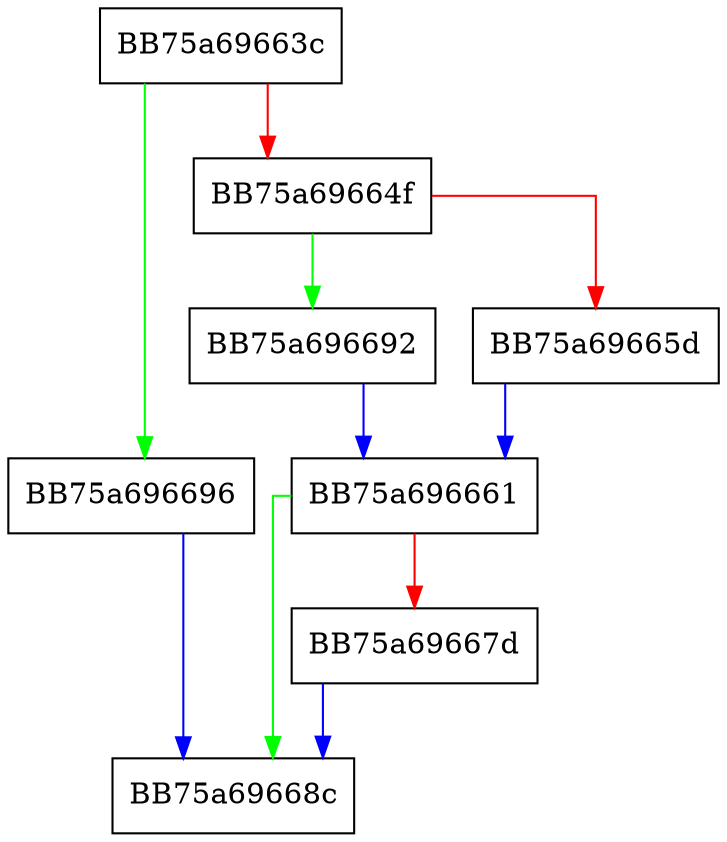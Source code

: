digraph chm_reads {
  node [shape="box"];
  graph [splines=ortho];
  BB75a69663c -> BB75a696696 [color="green"];
  BB75a69663c -> BB75a69664f [color="red"];
  BB75a69664f -> BB75a696692 [color="green"];
  BB75a69664f -> BB75a69665d [color="red"];
  BB75a69665d -> BB75a696661 [color="blue"];
  BB75a696661 -> BB75a69668c [color="green"];
  BB75a696661 -> BB75a69667d [color="red"];
  BB75a69667d -> BB75a69668c [color="blue"];
  BB75a696692 -> BB75a696661 [color="blue"];
  BB75a696696 -> BB75a69668c [color="blue"];
}